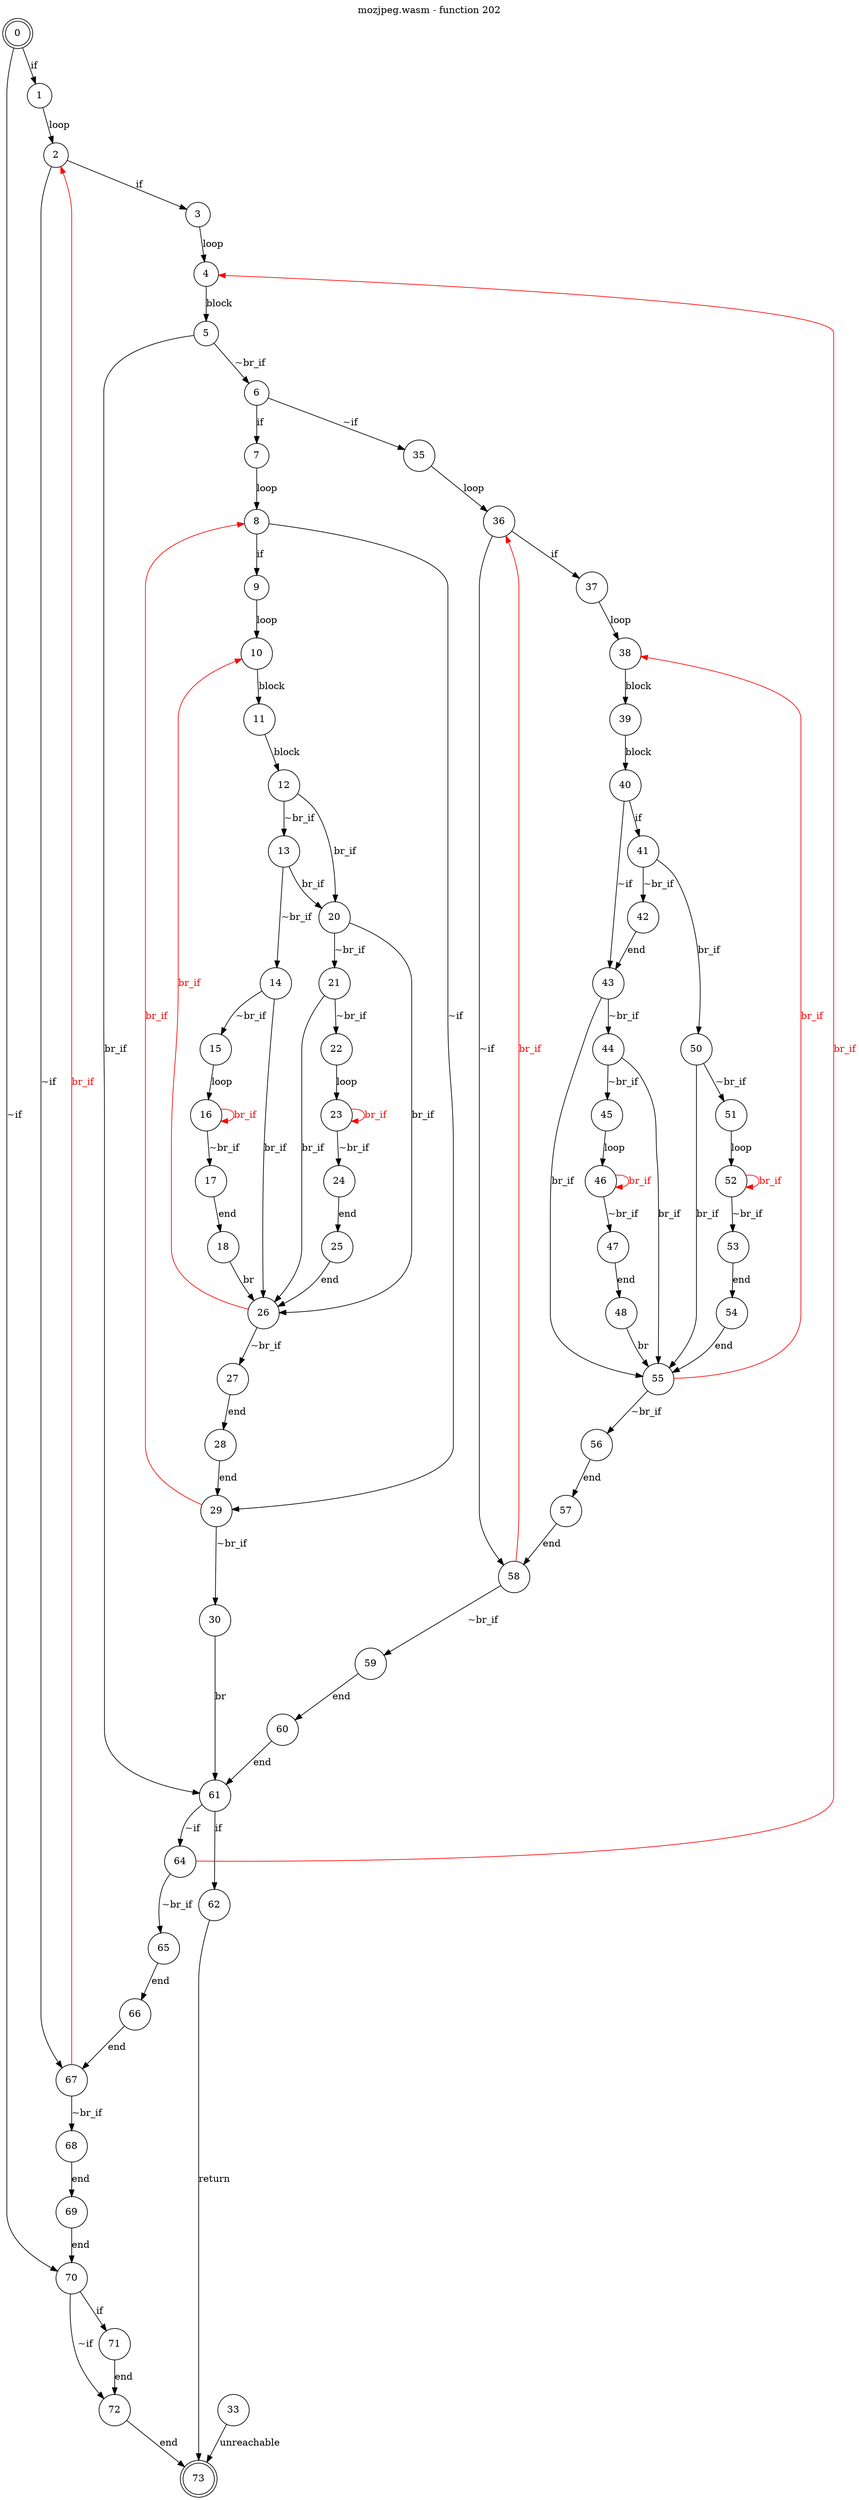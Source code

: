 digraph finite_state_machine {
    label = "mozjpeg.wasm - function 202"
    labelloc =  t
    labelfontsize = 16
    labelfontcolor = black
    labelfontname = "Helvetica"
    node [shape = doublecircle]; 0 73;
    node [shape = circle];
    0 -> 1[label="if"];
    0 -> 70[label="~if"];
    1 -> 2[label="loop"];
    2 -> 3[label="if"];
    2 -> 67[label="~if"];
    3 -> 4[label="loop"];
    4 -> 5[label="block"];
    5 -> 6[label="~br_if"];
    5 -> 61[label="br_if"];
    6 -> 7[label="if"];
    6 -> 35[label="~if"];
    7 -> 8[label="loop"];
    8 -> 9[label="if"];
    8 -> 29[label="~if"];
    9 -> 10[label="loop"];
    10 -> 11[label="block"];
    11 -> 12[label="block"];
    12 -> 13[label="~br_if"];
    12 -> 20[label="br_if"];
    13 -> 14[label="~br_if"];
    13 -> 20[label="br_if"];
    14 -> 15[label="~br_if"];
    14 -> 26[label="br_if"];
    15 -> 16[label="loop"];
    16 -> 17[label="~br_if"];
    16 -> 16[color="red" fontcolor="red" label="br_if"];
    17 -> 18[label="end"];
    18 -> 26[label="br"];
    20 -> 21[label="~br_if"];
    20 -> 26[label="br_if"];
    21 -> 22[label="~br_if"];
    21 -> 26[label="br_if"];
    22 -> 23[label="loop"];
    23 -> 24[label="~br_if"];
    23 -> 23[color="red" fontcolor="red" label="br_if"];
    24 -> 25[label="end"];
    25 -> 26[label="end"];
    26 -> 27[label="~br_if"];
    26 -> 10[color="red" fontcolor="red" label="br_if"];
    27 -> 28[label="end"];
    28 -> 29[label="end"];
    29 -> 30[label="~br_if"];
    29 -> 8[color="red" fontcolor="red" label="br_if"];
    30 -> 61[label="br"];
    33 -> 73[label="unreachable"];
    35 -> 36[label="loop"];
    36 -> 37[label="if"];
    36 -> 58[label="~if"];
    37 -> 38[label="loop"];
    38 -> 39[label="block"];
    39 -> 40[label="block"];
    40 -> 41[label="if"];
    40 -> 43[label="~if"];
    41 -> 42[label="~br_if"];
    41 -> 50[label="br_if"];
    42 -> 43[label="end"];
    43 -> 44[label="~br_if"];
    43 -> 55[label="br_if"];
    44 -> 45[label="~br_if"];
    44 -> 55[label="br_if"];
    45 -> 46[label="loop"];
    46 -> 47[label="~br_if"];
    46 -> 46[color="red" fontcolor="red" label="br_if"];
    47 -> 48[label="end"];
    48 -> 55[label="br"];
    50 -> 51[label="~br_if"];
    50 -> 55[label="br_if"];
    51 -> 52[label="loop"];
    52 -> 53[label="~br_if"];
    52 -> 52[color="red" fontcolor="red" label="br_if"];
    53 -> 54[label="end"];
    54 -> 55[label="end"];
    55 -> 56[label="~br_if"];
    55 -> 38[color="red" fontcolor="red" label="br_if"];
    56 -> 57[label="end"];
    57 -> 58[label="end"];
    58 -> 59[label="~br_if"];
    58 -> 36[color="red" fontcolor="red" label="br_if"];
    59 -> 60[label="end"];
    60 -> 61[label="end"];
    61 -> 62[label="if"];
    61 -> 64[label="~if"];
    62 -> 73[label="return"];
    64 -> 65[label="~br_if"];
    64 -> 4[color="red" fontcolor="red" label="br_if"];
    65 -> 66[label="end"];
    66 -> 67[label="end"];
    67 -> 68[label="~br_if"];
    67 -> 2[color="red" fontcolor="red" label="br_if"];
    68 -> 69[label="end"];
    69 -> 70[label="end"];
    70 -> 71[label="if"];
    70 -> 72[label="~if"];
    71 -> 72[label="end"];
    72 -> 73[label="end"];
}
